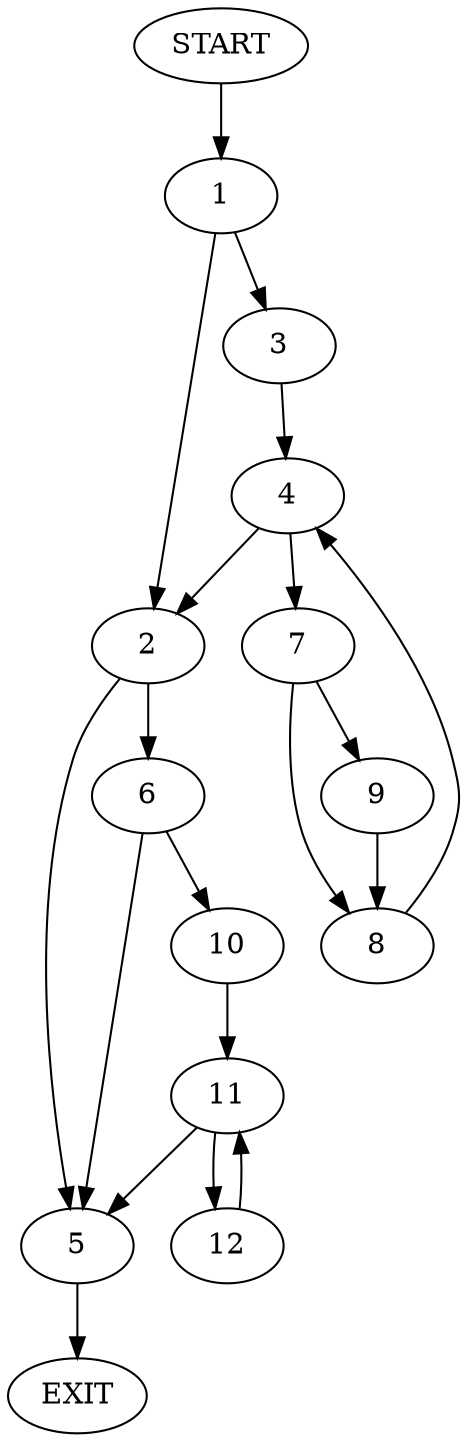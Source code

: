 digraph {
0 [label="START"]
13 [label="EXIT"]
0 -> 1
1 -> 2
1 -> 3
3 -> 4
2 -> 5
2 -> 6
4 -> 2
4 -> 7
7 -> 8
7 -> 9
8 -> 4
9 -> 8
5 -> 13
6 -> 10
6 -> 5
10 -> 11
11 -> 12
11 -> 5
12 -> 11
}
